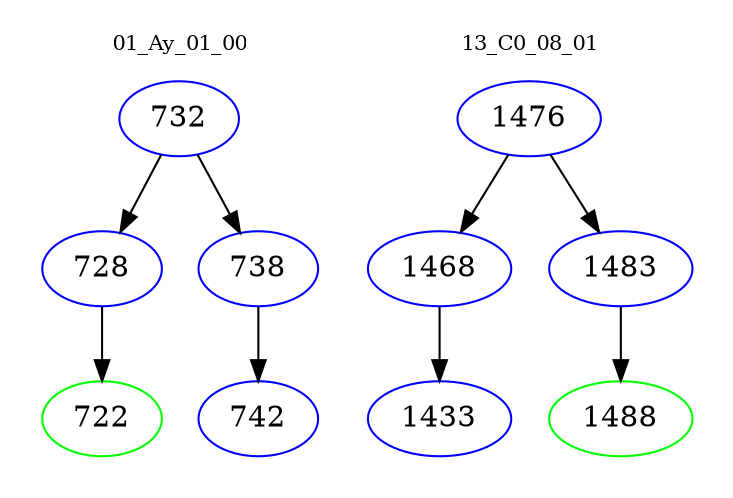 digraph{
subgraph cluster_0 {
color = white
label = "01_Ay_01_00";
fontsize=10;
T0_732 [label="732", color="blue"]
T0_732 -> T0_728 [color="black"]
T0_728 [label="728", color="blue"]
T0_728 -> T0_722 [color="black"]
T0_722 [label="722", color="green"]
T0_732 -> T0_738 [color="black"]
T0_738 [label="738", color="blue"]
T0_738 -> T0_742 [color="black"]
T0_742 [label="742", color="blue"]
}
subgraph cluster_1 {
color = white
label = "13_C0_08_01";
fontsize=10;
T1_1476 [label="1476", color="blue"]
T1_1476 -> T1_1468 [color="black"]
T1_1468 [label="1468", color="blue"]
T1_1468 -> T1_1433 [color="black"]
T1_1433 [label="1433", color="blue"]
T1_1476 -> T1_1483 [color="black"]
T1_1483 [label="1483", color="blue"]
T1_1483 -> T1_1488 [color="black"]
T1_1488 [label="1488", color="green"]
}
}
